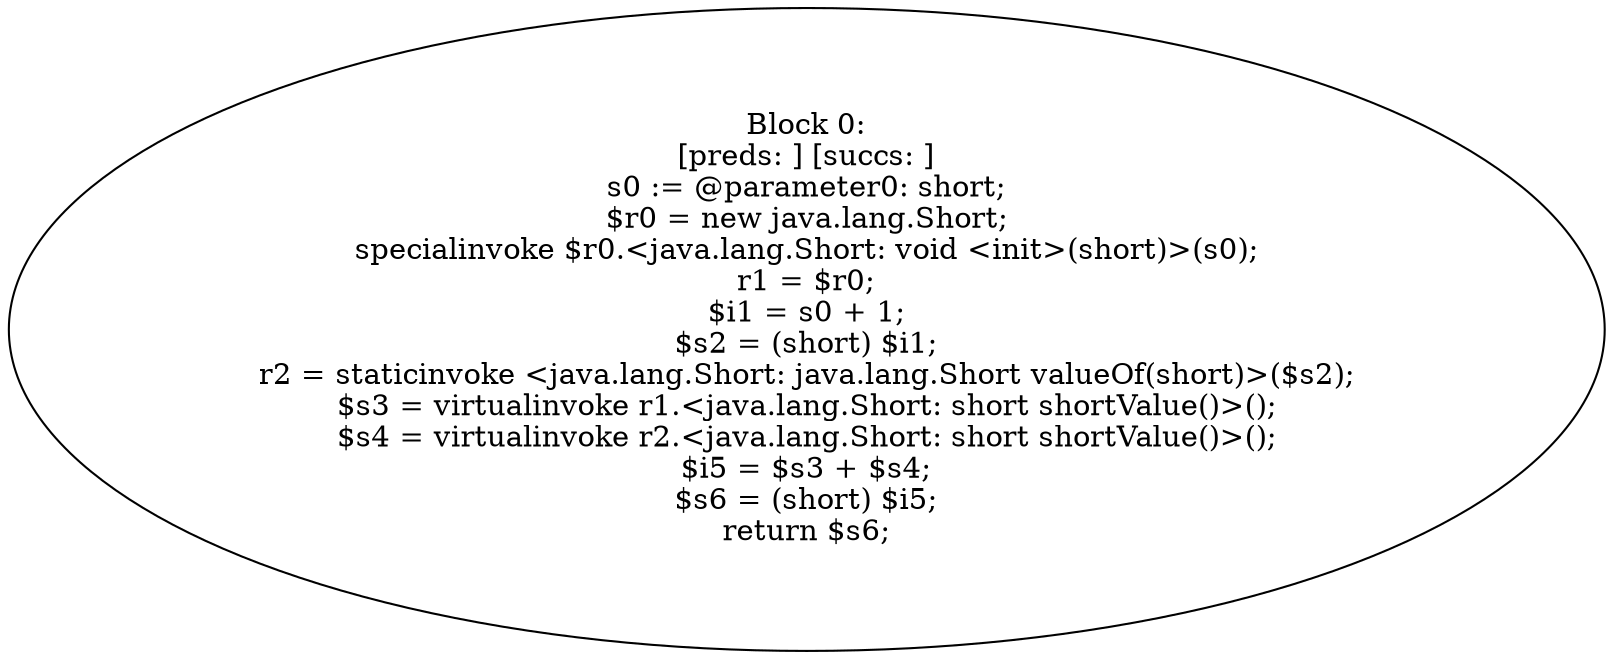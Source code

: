 digraph "unitGraph" {
    "Block 0:
[preds: ] [succs: ]
s0 := @parameter0: short;
$r0 = new java.lang.Short;
specialinvoke $r0.<java.lang.Short: void <init>(short)>(s0);
r1 = $r0;
$i1 = s0 + 1;
$s2 = (short) $i1;
r2 = staticinvoke <java.lang.Short: java.lang.Short valueOf(short)>($s2);
$s3 = virtualinvoke r1.<java.lang.Short: short shortValue()>();
$s4 = virtualinvoke r2.<java.lang.Short: short shortValue()>();
$i5 = $s3 + $s4;
$s6 = (short) $i5;
return $s6;
"
}

